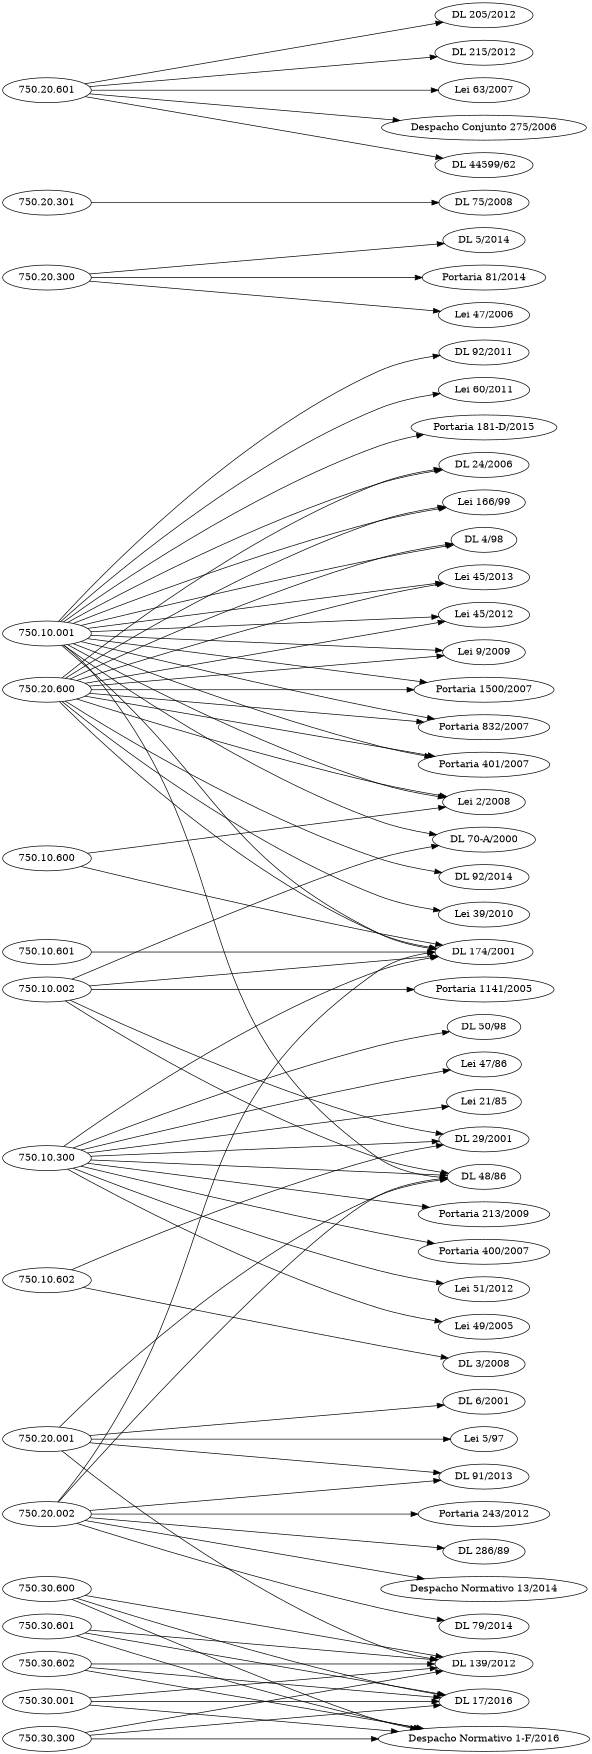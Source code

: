digraph {
ratio = "compress"
ranksep=5.75; size = "8.3,11.7!";
rankdir = LR;
	"750.10.001" -> { "Lei 45/2013" "Lei 45/2012" "DL 92/2011" "Lei 60/2011" "Portaria 181-D/2015" "Lei 9/2009" "Lei 2/2008" "Portaria 1500/2007" "Portaria 832/2007" "Portaria 401/2007" "DL 24/2006" "DL 174/2001" "Lei 166/99" "DL 70-A/2000" "DL 174/2001" "DL 4/98" "DL 48/86"};
	"750.10.002" -> { "Portaria 1141/2005" "DL 174/2001" "DL 29/2001" "DL 70-A/2000" "DL 174/2001" "DL 48/86"};
	"750.10.300" -> { "Lei 51/2012" "Lei 49/2005" "DL 50/98" "Lei 47/86" "Lei 21/85" "DL 174/2001" "DL 29/2001" "DL 48/86" "Portaria 213/2009" "Portaria 400/2007"};
	"750.10.600" -> { "DL 174/2001" "Lei 2/2008"};
	"750.10.601" -> { "DL 174/2001"};
	"750.10.602" -> { "DL 29/2001" "DL 3/2008"};
	"750.20.001" -> { "DL 91/2013" "DL 139/2012" "DL 6/2001" "DL 48/86" "Lei 5/97"};
	"750.20.002" -> { "Despacho Normativo 13/2014" "DL 79/2014" "DL 91/2013" "DL 48/86" "Portaria 243/2012" "DL 174/2001" "DL 286/89"};
	"750.20.300" -> { "DL 5/2014" "Portaria 81/2014" "Lei 47/2006"};
	"750.20.301" -> { "DL 75/2008"};
	"750.20.600" -> { "DL 92/2014" "Lei 45/2013" "Lei 45/2012" "Lei 9/2009" "Lei 2/2008" "Lei 39/2010" "Portaria 1500/2007" "Portaria 832/2007" "Portaria 401/2007" "DL 24/2006" "DL 174/2001" "Lei 166/99" "DL 4/98"};
	"750.20.601" -> { "DL 205/2012" "DL 215/2012" "Lei 63/2007" "Despacho Conjunto 275/2006" "DL 44599/62"};
	"750.30.001" -> { "DL 17/2016" "Despacho Normativo 1-F/2016" "DL 139/2012"};
	"750.30.300" -> { "DL 17/2016" "Despacho Normativo 1-F/2016" "DL 139/2012"};
	"750.30.600" -> { "DL 17/2016" "Despacho Normativo 1-F/2016" "DL 139/2012"};
	"750.30.601" -> { "DL 17/2016" "Despacho Normativo 1-F/2016" "DL 139/2012"};
	"750.30.602" -> { "DL 17/2016" "Despacho Normativo 1-F/2016" "DL 139/2012"};
}
